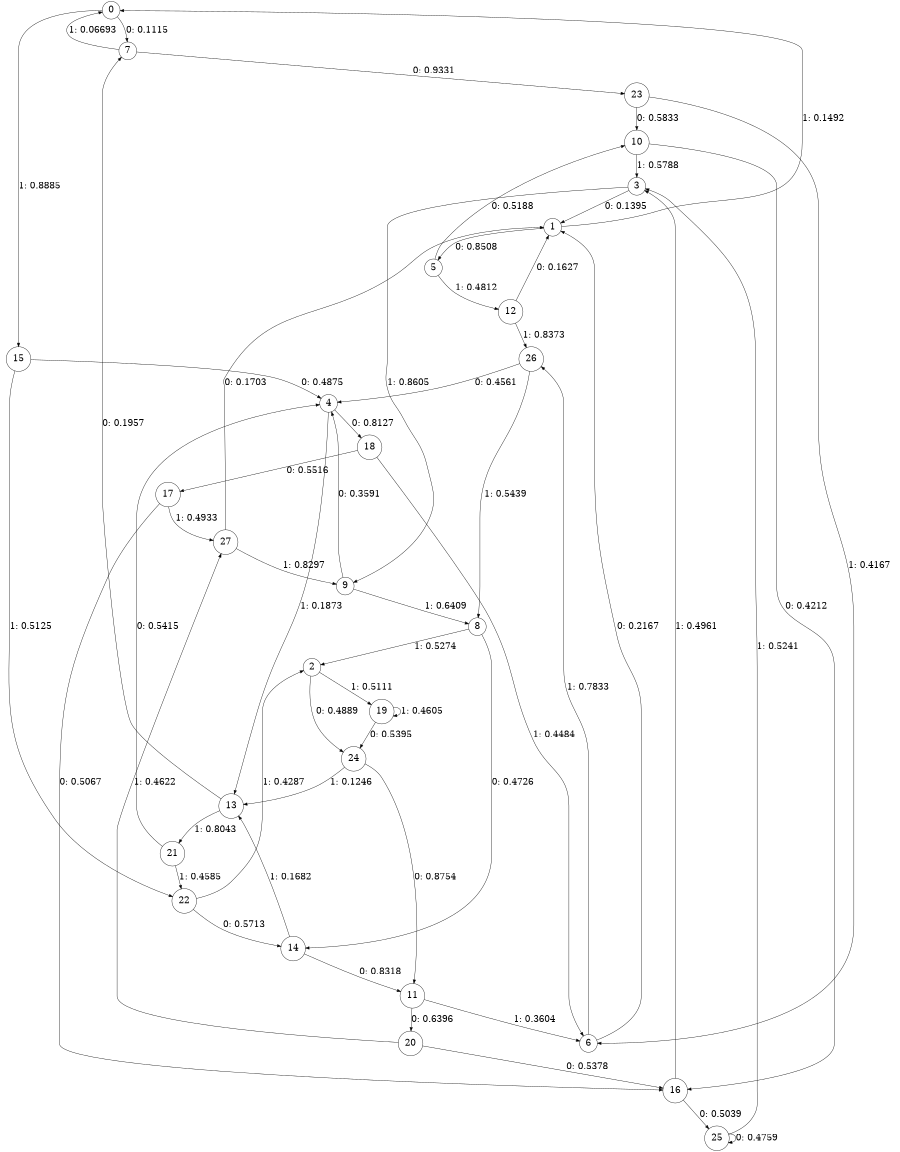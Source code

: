 digraph "ch22randomL6" {
size = "6,8.5";
ratio = "fill";
node [shape = circle];
node [fontsize = 24];
edge [fontsize = 24];
0 -> 7 [label = "0: 0.1115   "];
0 -> 15 [label = "1: 0.8885   "];
1 -> 5 [label = "0: 0.8508   "];
1 -> 0 [label = "1: 0.1492   "];
2 -> 24 [label = "0: 0.4889   "];
2 -> 19 [label = "1: 0.5111   "];
3 -> 1 [label = "0: 0.1395   "];
3 -> 9 [label = "1: 0.8605   "];
4 -> 18 [label = "0: 0.8127   "];
4 -> 13 [label = "1: 0.1873   "];
5 -> 10 [label = "0: 0.5188   "];
5 -> 12 [label = "1: 0.4812   "];
6 -> 1 [label = "0: 0.2167   "];
6 -> 26 [label = "1: 0.7833   "];
7 -> 23 [label = "0: 0.9331   "];
7 -> 0 [label = "1: 0.06693  "];
8 -> 14 [label = "0: 0.4726   "];
8 -> 2 [label = "1: 0.5274   "];
9 -> 4 [label = "0: 0.3591   "];
9 -> 8 [label = "1: 0.6409   "];
10 -> 16 [label = "0: 0.4212   "];
10 -> 3 [label = "1: 0.5788   "];
11 -> 20 [label = "0: 0.6396   "];
11 -> 6 [label = "1: 0.3604   "];
12 -> 1 [label = "0: 0.1627   "];
12 -> 26 [label = "1: 0.8373   "];
13 -> 7 [label = "0: 0.1957   "];
13 -> 21 [label = "1: 0.8043   "];
14 -> 11 [label = "0: 0.8318   "];
14 -> 13 [label = "1: 0.1682   "];
15 -> 4 [label = "0: 0.4875   "];
15 -> 22 [label = "1: 0.5125   "];
16 -> 25 [label = "0: 0.5039   "];
16 -> 3 [label = "1: 0.4961   "];
17 -> 16 [label = "0: 0.5067   "];
17 -> 27 [label = "1: 0.4933   "];
18 -> 17 [label = "0: 0.5516   "];
18 -> 6 [label = "1: 0.4484   "];
19 -> 24 [label = "0: 0.5395   "];
19 -> 19 [label = "1: 0.4605   "];
20 -> 16 [label = "0: 0.5378   "];
20 -> 27 [label = "1: 0.4622   "];
21 -> 4 [label = "0: 0.5415   "];
21 -> 22 [label = "1: 0.4585   "];
22 -> 14 [label = "0: 0.5713   "];
22 -> 2 [label = "1: 0.4287   "];
23 -> 10 [label = "0: 0.5833   "];
23 -> 6 [label = "1: 0.4167   "];
24 -> 11 [label = "0: 0.8754   "];
24 -> 13 [label = "1: 0.1246   "];
25 -> 25 [label = "0: 0.4759   "];
25 -> 3 [label = "1: 0.5241   "];
26 -> 4 [label = "0: 0.4561   "];
26 -> 8 [label = "1: 0.5439   "];
27 -> 1 [label = "0: 0.1703   "];
27 -> 9 [label = "1: 0.8297   "];
}